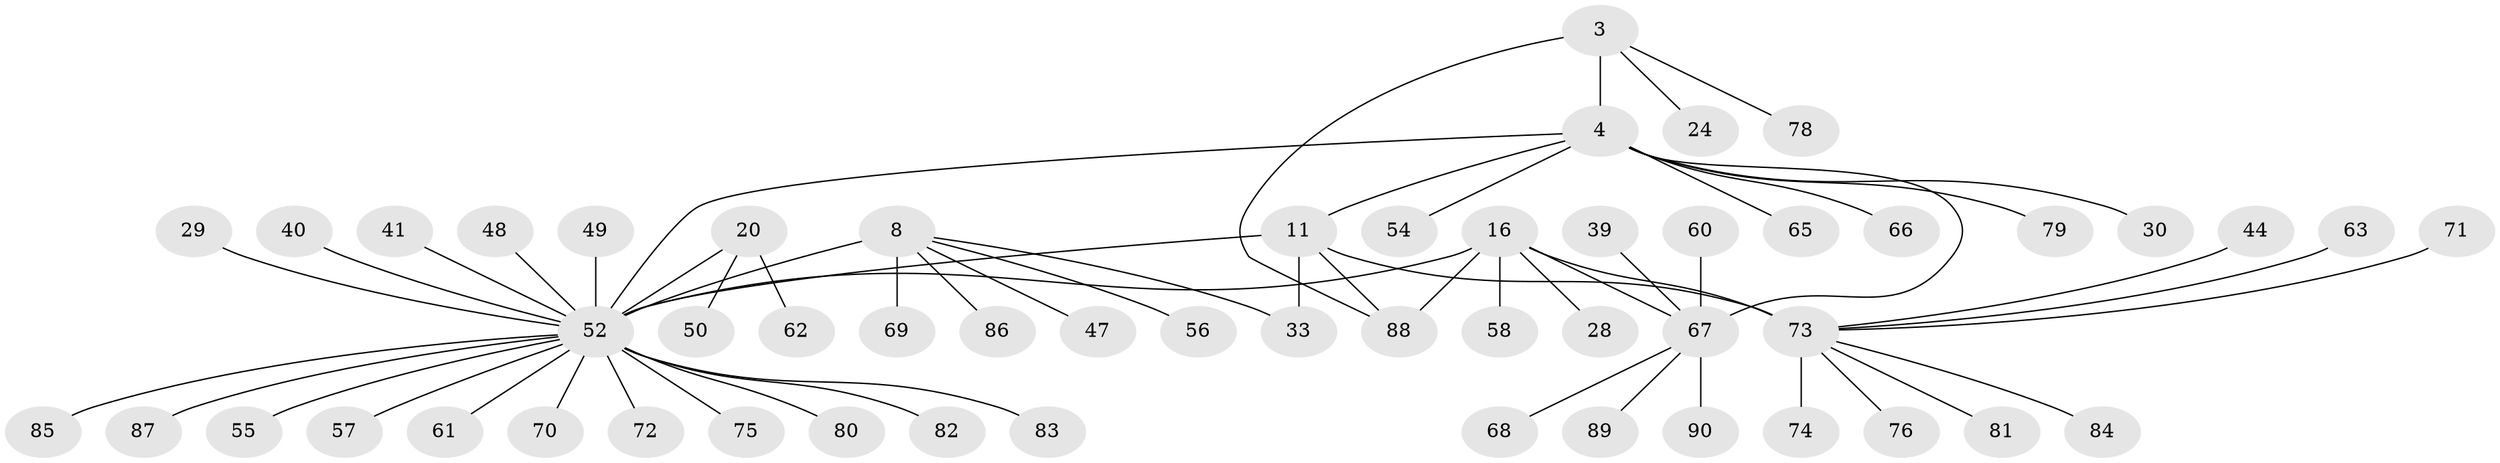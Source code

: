 // original degree distribution, {6: 0.03333333333333333, 4: 0.011111111111111112, 5: 0.07777777777777778, 9: 0.022222222222222223, 8: 0.022222222222222223, 13: 0.011111111111111112, 11: 0.011111111111111112, 7: 0.022222222222222223, 12: 0.011111111111111112, 3: 0.044444444444444446, 1: 0.5888888888888889, 2: 0.14444444444444443}
// Generated by graph-tools (version 1.1) at 2025/59/03/04/25 21:59:05]
// undirected, 54 vertices, 59 edges
graph export_dot {
graph [start="1"]
  node [color=gray90,style=filled];
  3 [super="+2"];
  4 [super="+1"];
  8 [super="+7"];
  11 [super="+9"];
  16 [super="+14"];
  20 [super="+17"];
  24;
  28;
  29;
  30;
  33;
  39 [super="+35"];
  40;
  41;
  44;
  47;
  48;
  49;
  50;
  52 [super="+19+18+6"];
  54 [super="+46"];
  55;
  56;
  57;
  58;
  60;
  61;
  62;
  63;
  65;
  66;
  67 [super="+37+15+21"];
  68 [super="+36+45"];
  69;
  70;
  71;
  72;
  73 [super="+12+26+31+42+43"];
  74;
  75;
  76 [super="+51"];
  78;
  79;
  80;
  81;
  82;
  83;
  84;
  85;
  86 [super="+25"];
  87 [super="+77"];
  88 [super="+38+59"];
  89;
  90 [super="+22"];
  3 -- 4 [weight=4];
  3 -- 24;
  3 -- 78;
  3 -- 88;
  4 -- 30;
  4 -- 79;
  4 -- 11;
  4 -- 65;
  4 -- 66;
  4 -- 52 [weight=2];
  4 -- 54;
  4 -- 67;
  8 -- 47;
  8 -- 33;
  8 -- 69;
  8 -- 56;
  8 -- 86;
  8 -- 52 [weight=4];
  11 -- 88;
  11 -- 33;
  11 -- 52 [weight=2];
  11 -- 73 [weight=4];
  16 -- 52 [weight=3];
  16 -- 58;
  16 -- 73 [weight=2];
  16 -- 28;
  16 -- 88;
  16 -- 67 [weight=4];
  20 -- 50;
  20 -- 62;
  20 -- 52 [weight=4];
  29 -- 52;
  39 -- 67;
  40 -- 52;
  41 -- 52;
  44 -- 73;
  48 -- 52;
  49 -- 52;
  52 -- 80 [weight=2];
  52 -- 85;
  52 -- 87;
  52 -- 70;
  52 -- 72;
  52 -- 75;
  52 -- 82;
  52 -- 83;
  52 -- 55;
  52 -- 57;
  52 -- 61;
  60 -- 67;
  63 -- 73;
  67 -- 68;
  67 -- 89;
  67 -- 90;
  71 -- 73;
  73 -- 74;
  73 -- 76;
  73 -- 81;
  73 -- 84;
}
